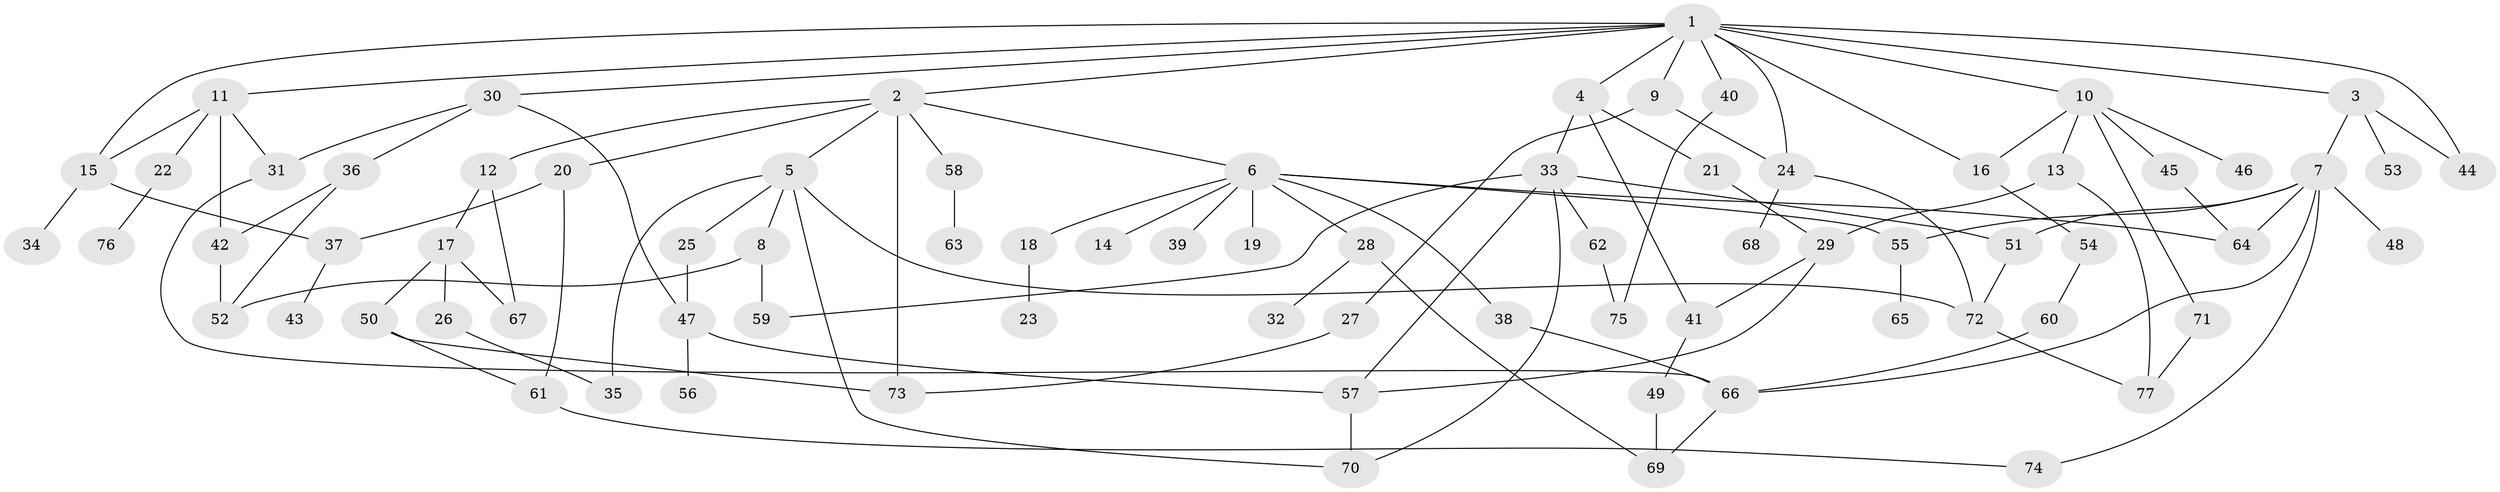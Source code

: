 // Generated by graph-tools (version 1.1) at 2025/34/03/09/25 02:34:10]
// undirected, 77 vertices, 113 edges
graph export_dot {
graph [start="1"]
  node [color=gray90,style=filled];
  1;
  2;
  3;
  4;
  5;
  6;
  7;
  8;
  9;
  10;
  11;
  12;
  13;
  14;
  15;
  16;
  17;
  18;
  19;
  20;
  21;
  22;
  23;
  24;
  25;
  26;
  27;
  28;
  29;
  30;
  31;
  32;
  33;
  34;
  35;
  36;
  37;
  38;
  39;
  40;
  41;
  42;
  43;
  44;
  45;
  46;
  47;
  48;
  49;
  50;
  51;
  52;
  53;
  54;
  55;
  56;
  57;
  58;
  59;
  60;
  61;
  62;
  63;
  64;
  65;
  66;
  67;
  68;
  69;
  70;
  71;
  72;
  73;
  74;
  75;
  76;
  77;
  1 -- 2;
  1 -- 3;
  1 -- 4;
  1 -- 9;
  1 -- 10;
  1 -- 11;
  1 -- 16;
  1 -- 30;
  1 -- 40;
  1 -- 44;
  1 -- 24;
  1 -- 15;
  2 -- 5;
  2 -- 6;
  2 -- 12;
  2 -- 20;
  2 -- 58;
  2 -- 73;
  3 -- 7;
  3 -- 53;
  3 -- 44;
  4 -- 21;
  4 -- 33;
  4 -- 41;
  5 -- 8;
  5 -- 25;
  5 -- 35;
  5 -- 72;
  5 -- 70;
  6 -- 14;
  6 -- 18;
  6 -- 19;
  6 -- 28;
  6 -- 38;
  6 -- 39;
  6 -- 55;
  6 -- 64;
  7 -- 48;
  7 -- 51;
  7 -- 55;
  7 -- 64;
  7 -- 74;
  7 -- 66;
  8 -- 59;
  8 -- 52;
  9 -- 24;
  9 -- 27;
  10 -- 13;
  10 -- 45;
  10 -- 46;
  10 -- 71;
  10 -- 16;
  11 -- 15;
  11 -- 22;
  11 -- 31;
  11 -- 42;
  12 -- 17;
  12 -- 67;
  13 -- 29;
  13 -- 77;
  15 -- 34;
  15 -- 37;
  16 -- 54;
  17 -- 26;
  17 -- 50;
  17 -- 67;
  18 -- 23;
  20 -- 37;
  20 -- 61;
  21 -- 29;
  22 -- 76;
  24 -- 68;
  24 -- 72;
  25 -- 47;
  26 -- 35;
  27 -- 73;
  28 -- 32;
  28 -- 69;
  29 -- 41;
  29 -- 57;
  30 -- 36;
  30 -- 31;
  30 -- 47;
  31 -- 66;
  33 -- 57;
  33 -- 59;
  33 -- 62;
  33 -- 51;
  33 -- 70;
  36 -- 52;
  36 -- 42;
  37 -- 43;
  38 -- 66;
  40 -- 75;
  41 -- 49;
  42 -- 52;
  45 -- 64;
  47 -- 56;
  47 -- 57;
  49 -- 69;
  50 -- 61;
  50 -- 73;
  51 -- 72;
  54 -- 60;
  55 -- 65;
  57 -- 70;
  58 -- 63;
  60 -- 66;
  61 -- 74;
  62 -- 75;
  66 -- 69;
  71 -- 77;
  72 -- 77;
}
